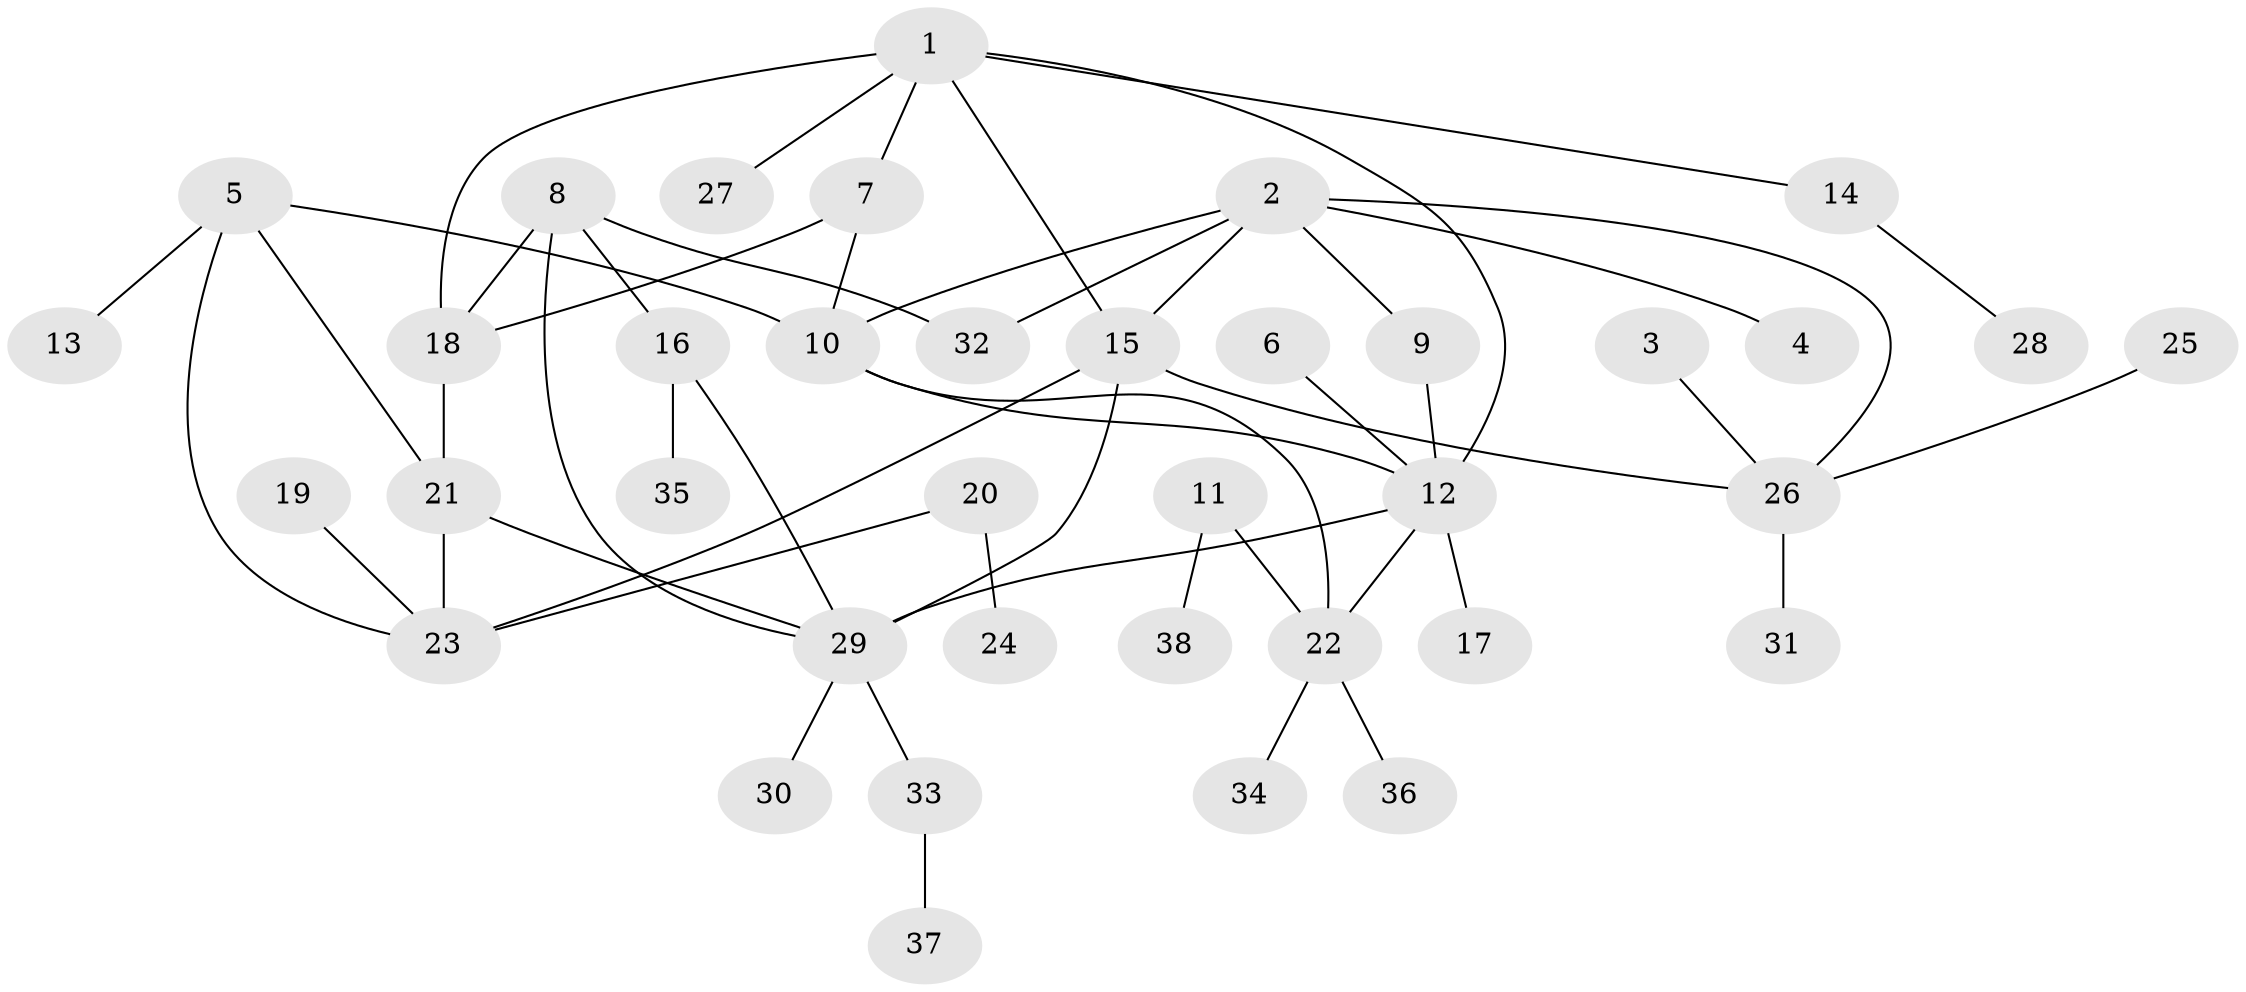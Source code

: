 // original degree distribution, {6: 0.09523809523809523, 4: 0.047619047619047616, 8: 0.031746031746031744, 5: 0.047619047619047616, 7: 0.015873015873015872, 2: 0.2222222222222222, 1: 0.49206349206349204, 3: 0.047619047619047616}
// Generated by graph-tools (version 1.1) at 2025/37/03/04/25 23:37:33]
// undirected, 38 vertices, 51 edges
graph export_dot {
  node [color=gray90,style=filled];
  1;
  2;
  3;
  4;
  5;
  6;
  7;
  8;
  9;
  10;
  11;
  12;
  13;
  14;
  15;
  16;
  17;
  18;
  19;
  20;
  21;
  22;
  23;
  24;
  25;
  26;
  27;
  28;
  29;
  30;
  31;
  32;
  33;
  34;
  35;
  36;
  37;
  38;
  1 -- 7 [weight=1.0];
  1 -- 12 [weight=1.0];
  1 -- 14 [weight=1.0];
  1 -- 15 [weight=1.0];
  1 -- 18 [weight=1.0];
  1 -- 27 [weight=1.0];
  2 -- 4 [weight=1.0];
  2 -- 9 [weight=1.0];
  2 -- 10 [weight=1.0];
  2 -- 15 [weight=1.0];
  2 -- 26 [weight=1.0];
  2 -- 32 [weight=1.0];
  3 -- 26 [weight=1.0];
  5 -- 10 [weight=1.0];
  5 -- 13 [weight=1.0];
  5 -- 21 [weight=1.0];
  5 -- 23 [weight=1.0];
  6 -- 12 [weight=1.0];
  7 -- 10 [weight=1.0];
  7 -- 18 [weight=1.0];
  8 -- 16 [weight=1.0];
  8 -- 18 [weight=2.0];
  8 -- 29 [weight=1.0];
  8 -- 32 [weight=1.0];
  9 -- 12 [weight=1.0];
  10 -- 12 [weight=1.0];
  10 -- 22 [weight=1.0];
  11 -- 22 [weight=1.0];
  11 -- 38 [weight=1.0];
  12 -- 17 [weight=1.0];
  12 -- 22 [weight=1.0];
  12 -- 29 [weight=1.0];
  14 -- 28 [weight=1.0];
  15 -- 23 [weight=1.0];
  15 -- 26 [weight=1.0];
  15 -- 29 [weight=1.0];
  16 -- 29 [weight=1.0];
  16 -- 35 [weight=1.0];
  18 -- 21 [weight=1.0];
  19 -- 23 [weight=1.0];
  20 -- 23 [weight=1.0];
  20 -- 24 [weight=1.0];
  21 -- 23 [weight=1.0];
  21 -- 29 [weight=1.0];
  22 -- 34 [weight=1.0];
  22 -- 36 [weight=1.0];
  25 -- 26 [weight=1.0];
  26 -- 31 [weight=1.0];
  29 -- 30 [weight=1.0];
  29 -- 33 [weight=1.0];
  33 -- 37 [weight=1.0];
}
